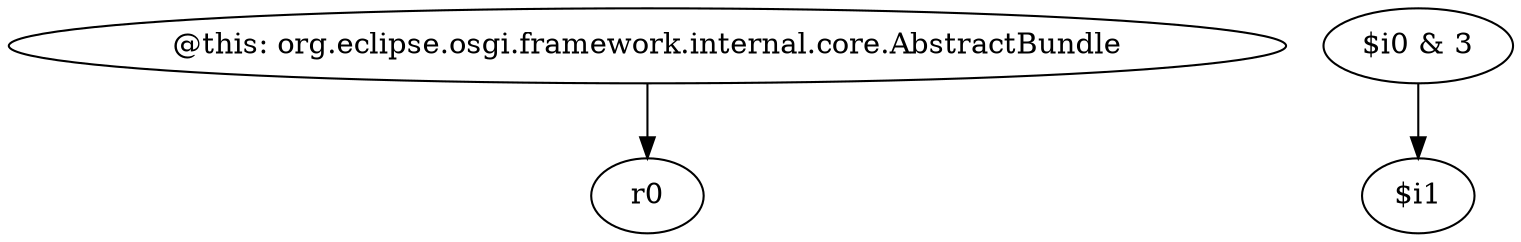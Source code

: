 digraph g {
0[label="@this: org.eclipse.osgi.framework.internal.core.AbstractBundle"]
1[label="r0"]
0->1[label=""]
2[label="$i0 & 3"]
3[label="$i1"]
2->3[label=""]
}